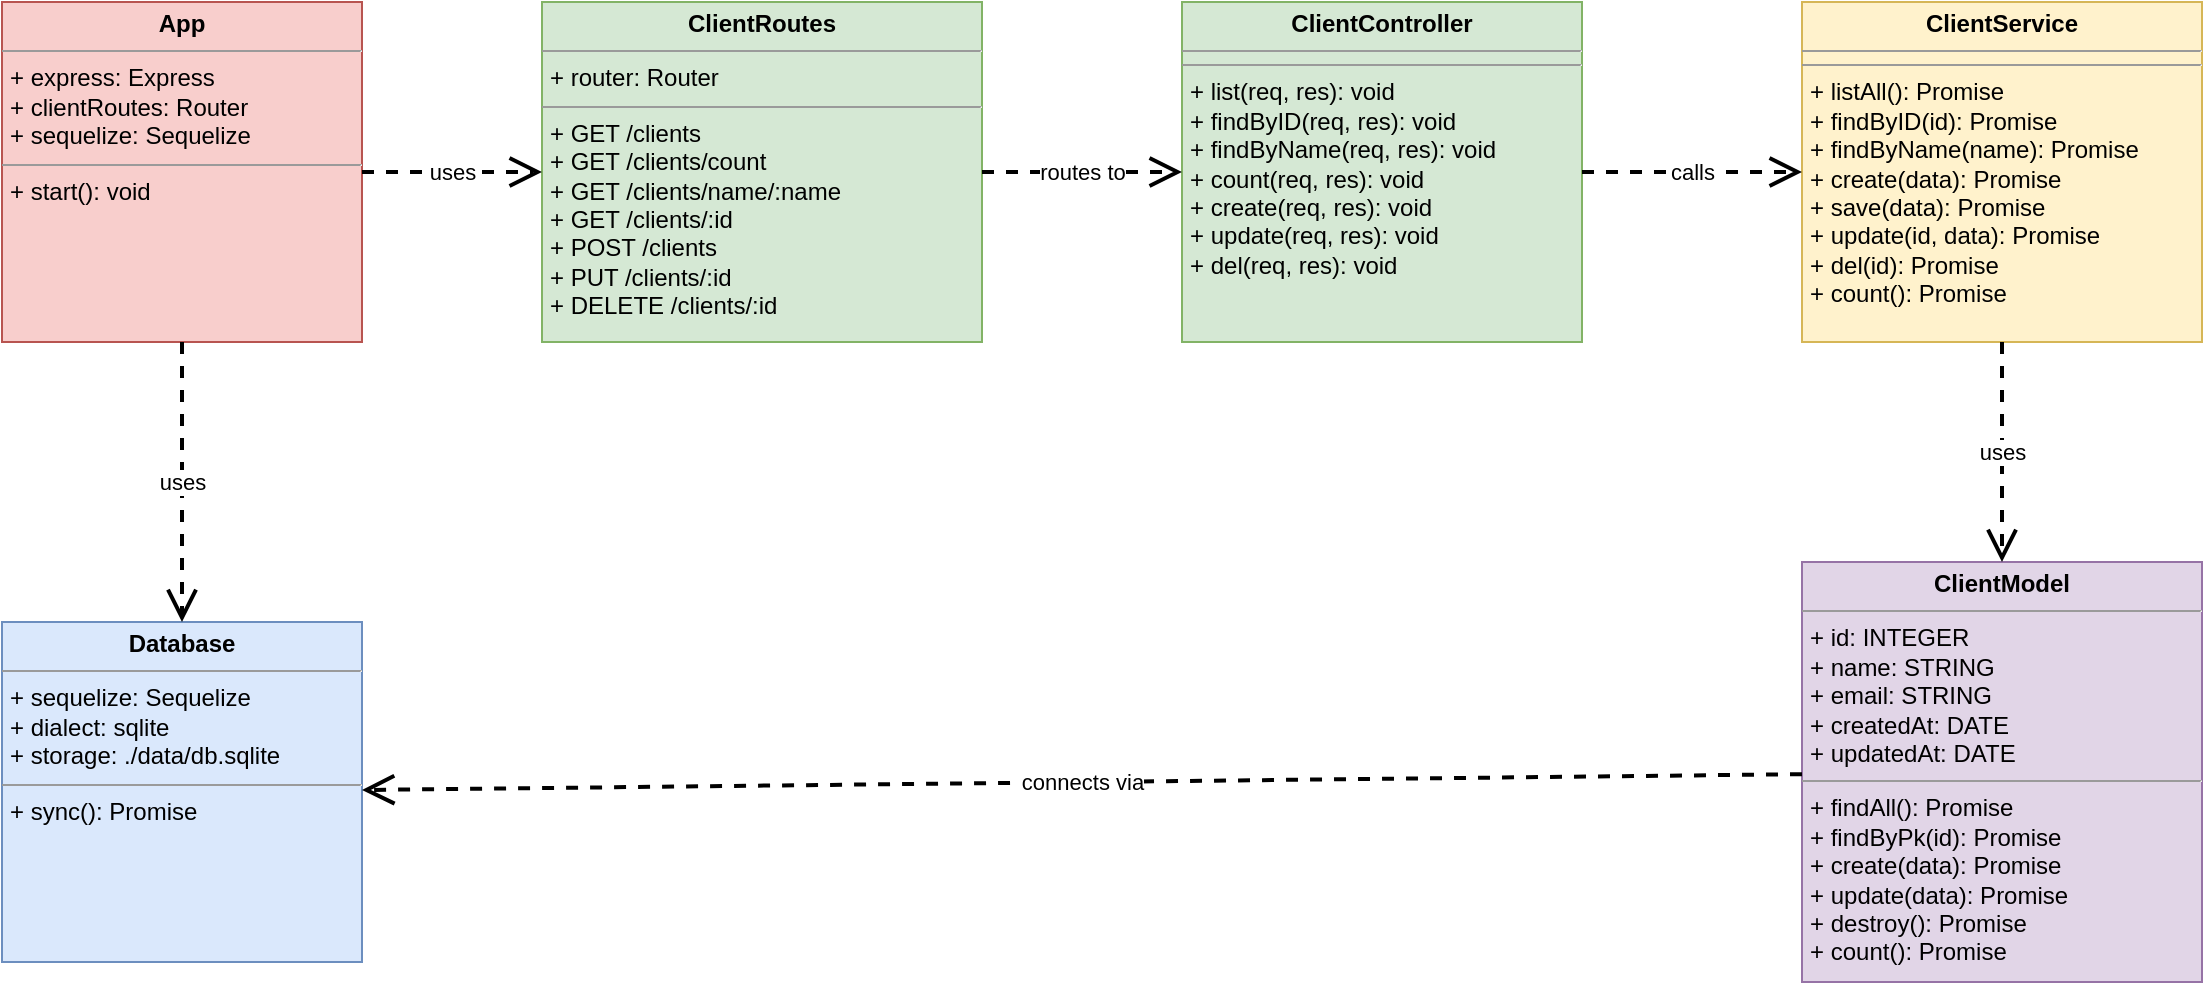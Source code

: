 <mxfile version="27.1.4">
  <diagram name="C4-Level4-Code" id="c4acf3e9-155e-7222-9cf6-157b1a14988f">
    <mxGraphModel dx="1809" dy="1110" grid="1" gridSize="10" guides="1" tooltips="1" connect="1" arrows="1" fold="1" page="1" pageScale="1" pageWidth="1169" pageHeight="827" math="0" shadow="0">
      <root>
        <mxCell id="0" />
        <mxCell id="1" parent="0" />
        <mxCell id="appClass" value="&lt;p style=&quot;margin:0px;margin-top:4px;text-align:center;&quot;&gt;&lt;b&gt;App&lt;/b&gt;&lt;/p&gt;&lt;hr size=&quot;1&quot;&gt;&lt;p style=&quot;margin:0px;margin-left:4px;&quot;&gt;+ express: Express&lt;br&gt;+ clientRoutes: Router&lt;br&gt;+ sequelize: Sequelize&lt;/p&gt;&lt;hr size=&quot;1&quot;&gt;&lt;p style=&quot;margin:0px;margin-left:4px;&quot;&gt;+ start(): void&lt;/p&gt;" style="verticalAlign=top;align=left;overflow=fill;fontSize=12;fontFamily=Helvetica;html=1;fillColor=#f8cecc;strokeColor=#b85450;" parent="1" vertex="1">
          <mxGeometry x="40" y="80" width="180" height="170" as="geometry" />
        </mxCell>
        <mxCell id="routesClass" value="&lt;p style=&quot;margin:0px;margin-top:4px;text-align:center;&quot;&gt;&lt;b&gt;ClientRoutes&lt;/b&gt;&lt;/p&gt;&lt;hr size=&quot;1&quot;&gt;&lt;p style=&quot;margin:0px;margin-left:4px;&quot;&gt;+ router: Router&lt;/p&gt;&lt;hr size=&quot;1&quot;&gt;&lt;p style=&quot;margin:0px;margin-left:4px;&quot;&gt;+ GET /clients&lt;br&gt;+ GET /clients/count&lt;br&gt;+ GET /clients/name/:name&lt;br&gt;+ GET /clients/:id&lt;br&gt;+ POST /clients&lt;br&gt;+ PUT /clients/:id&lt;br&gt;+ DELETE /clients/:id&lt;/p&gt;" style="verticalAlign=top;align=left;overflow=fill;fontSize=12;fontFamily=Helvetica;html=1;fillColor=#d5e8d4;strokeColor=#82b366;" parent="1" vertex="1">
          <mxGeometry x="310" y="80" width="220" height="170" as="geometry" />
        </mxCell>
        <mxCell id="controllerClass" value="&lt;p style=&quot;margin:0px;margin-top:4px;text-align:center;&quot;&gt;&lt;b&gt;ClientController&lt;/b&gt;&lt;/p&gt;&lt;hr size=&quot;1&quot;&gt;&lt;p style=&quot;margin:0px;margin-left:4px;&quot;&gt;&lt;/p&gt;&lt;hr size=&quot;1&quot;&gt;&lt;p style=&quot;margin:0px;margin-left:4px;&quot;&gt;+ list(req, res): void&lt;br&gt;+ findByID(req, res): void&lt;br&gt;+ findByName(req, res): void&lt;br&gt;+ count(req, res): void&lt;br&gt;+ create(req, res): void&lt;br&gt;+ update(req, res): void&lt;br&gt;+ del(req, res): void&lt;/p&gt;" style="verticalAlign=top;align=left;overflow=fill;fontSize=12;fontFamily=Helvetica;html=1;fillColor=#d5e8d4;strokeColor=#82b366;" parent="1" vertex="1">
          <mxGeometry x="630" y="80" width="200" height="170" as="geometry" />
        </mxCell>
        <mxCell id="serviceClass" value="&lt;p style=&quot;margin:0px;margin-top:4px;text-align:center;&quot;&gt;&lt;b&gt;ClientService&lt;/b&gt;&lt;/p&gt;&lt;hr size=&quot;1&quot;&gt;&lt;p style=&quot;margin:0px;margin-left:4px;&quot;&gt;&lt;/p&gt;&lt;hr size=&quot;1&quot;&gt;&lt;p style=&quot;margin:0px;margin-left:4px;&quot;&gt;+ listAll(): Promise&lt;br&gt;+ findByID(id): Promise&lt;br&gt;+ findByName(name): Promise&lt;br&gt;+ create(data): Promise&lt;br&gt;+ save(data): Promise&lt;br&gt;+ update(id, data): Promise&lt;br&gt;+ del(id): Promise&lt;br&gt;+ count(): Promise&lt;/p&gt;" style="verticalAlign=top;align=left;overflow=fill;fontSize=12;fontFamily=Helvetica;html=1;fillColor=#fff2cc;strokeColor=#d6b656;" parent="1" vertex="1">
          <mxGeometry x="940" y="80" width="200" height="170" as="geometry" />
        </mxCell>
        <mxCell id="modelClass" value="&lt;p style=&quot;margin:0px;margin-top:4px;text-align:center;&quot;&gt;&lt;b&gt;ClientModel&lt;/b&gt;&lt;/p&gt;&lt;hr size=&quot;1&quot;&gt;&lt;p style=&quot;margin:0px;margin-left:4px;&quot;&gt;+ id: INTEGER&lt;br&gt;+ name: STRING&lt;br&gt;+ email: STRING&lt;br&gt;+ createdAt: DATE&lt;br&gt;+ updatedAt: DATE&lt;/p&gt;&lt;hr size=&quot;1&quot;&gt;&lt;p style=&quot;margin:0px;margin-left:4px;&quot;&gt;+ findAll(): Promise&lt;br&gt;+ findByPk(id): Promise&lt;br&gt;+ create(data): Promise&lt;br&gt;+ update(data): Promise&lt;br&gt;+ destroy(): Promise&lt;br&gt;+ count(): Promise&lt;/p&gt;" style="verticalAlign=top;align=left;overflow=fill;fontSize=12;fontFamily=Helvetica;html=1;fillColor=#e1d5e7;strokeColor=#9673a6;" parent="1" vertex="1">
          <mxGeometry x="940" y="360" width="200" height="210" as="geometry" />
        </mxCell>
        <mxCell id="databaseClass" value="&lt;p style=&quot;margin:0px;margin-top:4px;text-align:center;&quot;&gt;&lt;b&gt;Database&lt;/b&gt;&lt;/p&gt;&lt;hr size=&quot;1&quot;&gt;&lt;p style=&quot;margin:0px;margin-left:4px;&quot;&gt;+ sequelize: Sequelize&lt;br&gt;+ dialect: sqlite&lt;br&gt;+ storage: ./data/db.sqlite&lt;/p&gt;&lt;hr size=&quot;1&quot;&gt;&lt;p style=&quot;margin:0px;margin-left:4px;&quot;&gt;+ sync(): Promise&lt;/p&gt;" style="verticalAlign=top;align=left;overflow=fill;fontSize=12;fontFamily=Helvetica;html=1;fillColor=#dae8fc;strokeColor=#6c8ebf;" parent="1" vertex="1">
          <mxGeometry x="40" y="390" width="180" height="170" as="geometry" />
        </mxCell>
        <mxCell id="rel1" value="uses" style="endArrow=open;endSize=12;dashed=1;html=1;strokeWidth=2;" parent="1" source="appClass" target="routesClass" edge="1">
          <mxGeometry width="160" relative="1" as="geometry">
            <mxPoint x="230" y="130" as="sourcePoint" />
            <mxPoint x="260" y="130" as="targetPoint" />
          </mxGeometry>
        </mxCell>
        <mxCell id="rel2" value="uses" style="endArrow=open;endSize=12;dashed=1;html=1;strokeWidth=2;" parent="1" source="appClass" target="databaseClass" edge="1">
          <mxGeometry width="160" relative="1" as="geometry">
            <mxPoint x="130" y="200" as="sourcePoint" />
            <mxPoint x="280" y="480" as="targetPoint" />
          </mxGeometry>
        </mxCell>
        <mxCell id="rel3" value="routes to" style="endArrow=open;endSize=12;dashed=1;html=1;strokeWidth=2;" parent="1" source="routesClass" target="controllerClass" edge="1">
          <mxGeometry width="160" relative="1" as="geometry">
            <mxPoint x="480" y="150" as="sourcePoint" />
            <mxPoint x="500" y="150" as="targetPoint" />
          </mxGeometry>
        </mxCell>
        <mxCell id="rel4" value="calls" style="endArrow=open;endSize=12;dashed=1;html=1;strokeWidth=2;" parent="1" source="controllerClass" target="serviceClass" edge="1">
          <mxGeometry width="160" relative="1" as="geometry">
            <mxPoint x="720" y="150" as="sourcePoint" />
            <mxPoint x="740" y="150" as="targetPoint" />
          </mxGeometry>
        </mxCell>
        <mxCell id="rel5" value="uses" style="endArrow=open;endSize=12;dashed=1;html=1;strokeWidth=2;" parent="1" source="serviceClass" target="modelClass" edge="1">
          <mxGeometry width="160" relative="1" as="geometry">
            <mxPoint x="850" y="240" as="sourcePoint" />
            <mxPoint x="610" y="280" as="targetPoint" />
          </mxGeometry>
        </mxCell>
        <mxCell id="rel6" value="connects via" style="endArrow=open;endSize=12;dashed=1;html=1;strokeWidth=2;" parent="1" source="modelClass" target="databaseClass" edge="1">
          <mxGeometry width="160" relative="1" as="geometry">
            <mxPoint x="520" y="360" as="sourcePoint" />
            <mxPoint x="460" y="480" as="targetPoint" />
          </mxGeometry>
        </mxCell>
      </root>
    </mxGraphModel>
  </diagram>
</mxfile>
